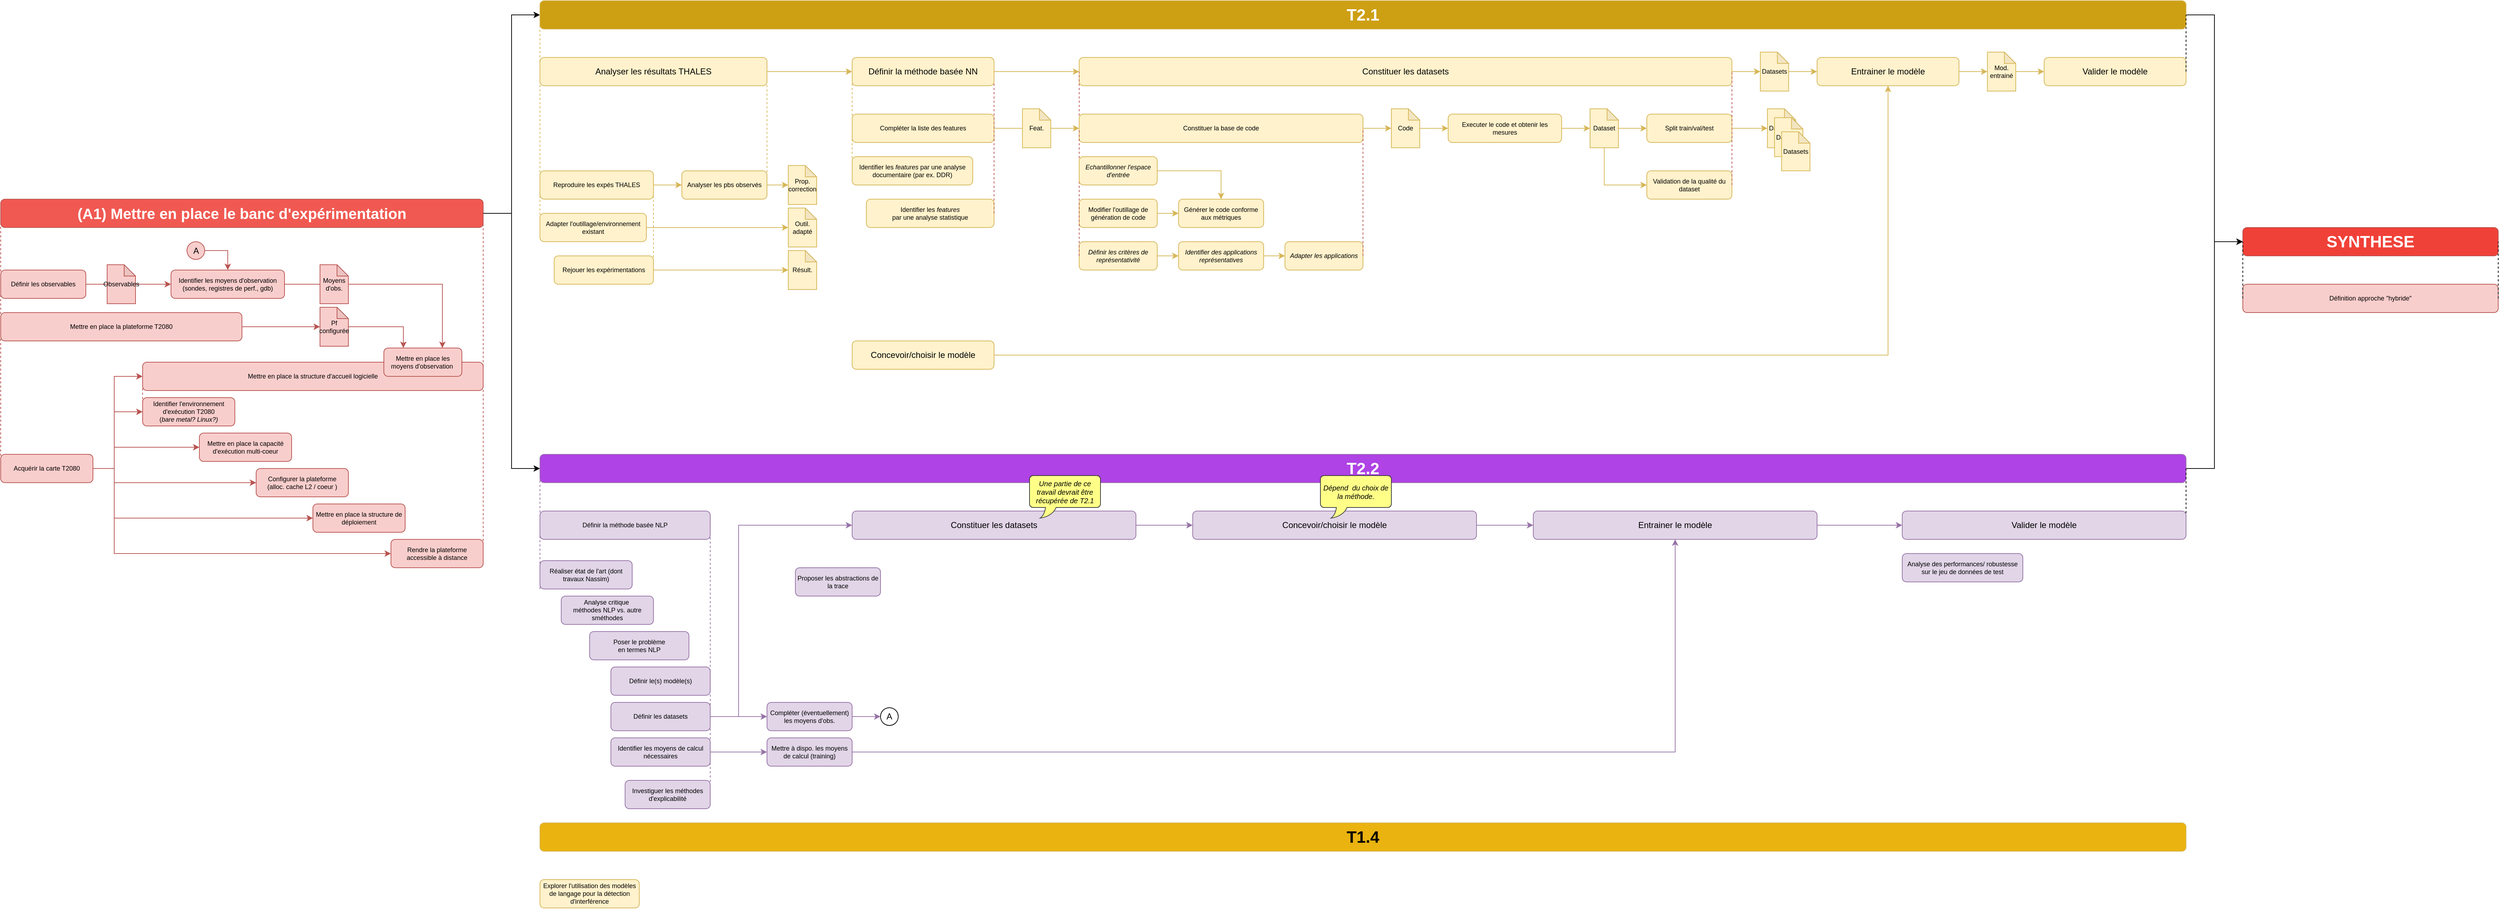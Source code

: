 <mxfile version="26.0.7">
  <diagram name="Page-1" id="Dc1wXV0wrsYBxKNEe2hL">
    <mxGraphModel dx="4777" dy="5281" grid="1" gridSize="10" guides="1" tooltips="1" connect="1" arrows="1" fold="1" page="1" pageScale="1" pageWidth="3300" pageHeight="4681" math="0" shadow="0">
      <root>
        <mxCell id="0" />
        <mxCell id="1" parent="0" />
        <mxCell id="D9PfC0_vNRn3CqfPcU_y-24" style="edgeStyle=orthogonalEdgeStyle;rounded=0;orthogonalLoop=1;jettySize=auto;html=1;entryX=0;entryY=0.5;entryDx=0;entryDy=0;fillColor=#fff2cc;strokeColor=#d6b656;align=center;verticalAlign=middle;fontFamily=Helvetica;fontSize=11;fontColor=default;labelBackgroundColor=default;endArrow=classic;" parent="1" source="D9PfC0_vNRn3CqfPcU_y-1" target="HARdlWa18HNiX25xkkua-41" edge="1">
          <mxGeometry relative="1" as="geometry">
            <mxPoint x="1350" y="60" as="targetPoint" />
          </mxGeometry>
        </mxCell>
        <mxCell id="D9PfC0_vNRn3CqfPcU_y-1" value="Compléter la liste des features" style="rounded=1;whiteSpace=wrap;html=1;strokeColor=#d6b656;align=center;verticalAlign=middle;fontFamily=Helvetica;fontSize=9;fillColor=#fff2cc;fontColor=default;" parent="1" vertex="1">
          <mxGeometry x="1120" y="-40" width="200" height="40" as="geometry" />
        </mxCell>
        <mxCell id="HARdlWa18HNiX25xkkua-61" style="edgeStyle=orthogonalEdgeStyle;rounded=0;orthogonalLoop=1;jettySize=auto;html=1;entryX=0;entryY=0.5;entryDx=0;entryDy=0;strokeColor=#d6b656;align=center;verticalAlign=middle;fontFamily=Helvetica;fontSize=11;fontColor=default;labelBackgroundColor=default;endArrow=classic;fillColor=#fff2cc;entryPerimeter=0;" parent="1" source="D9PfC0_vNRn3CqfPcU_y-2" target="HARdlWa18HNiX25xkkua-104" edge="1">
          <mxGeometry relative="1" as="geometry" />
        </mxCell>
        <mxCell id="D9PfC0_vNRn3CqfPcU_y-2" value="Constituer les datasets" style="rounded=1;whiteSpace=wrap;html=1;strokeColor=#d6b656;align=center;verticalAlign=middle;fontFamily=Helvetica;fontSize=12;fillColor=#fff2cc;fontColor=default;" parent="1" vertex="1">
          <mxGeometry x="1440" y="-120" width="920" height="40" as="geometry" />
        </mxCell>
        <mxCell id="D9PfC0_vNRn3CqfPcU_y-35" style="edgeStyle=orthogonalEdgeStyle;rounded=0;orthogonalLoop=1;jettySize=auto;html=1;entryX=0;entryY=0.5;entryDx=0;entryDy=0;fillColor=#fff2cc;strokeColor=#d6b656;align=center;verticalAlign=middle;fontFamily=Helvetica;fontSize=11;fontColor=default;labelBackgroundColor=default;endArrow=classic;" parent="1" source="D9PfC0_vNRn3CqfPcU_y-3" target="D9PfC0_vNRn3CqfPcU_y-33" edge="1">
          <mxGeometry relative="1" as="geometry" />
        </mxCell>
        <mxCell id="D9PfC0_vNRn3CqfPcU_y-3" value="Identifier des applications représentatives" style="rounded=1;whiteSpace=wrap;html=1;fontStyle=2;strokeColor=#d6b656;align=center;verticalAlign=middle;fontFamily=Helvetica;fontSize=9;fillColor=#fff2cc;fontColor=default;" parent="1" vertex="1">
          <mxGeometry x="1580" y="140" width="120" height="40" as="geometry" />
        </mxCell>
        <mxCell id="D9PfC0_vNRn3CqfPcU_y-34" style="edgeStyle=orthogonalEdgeStyle;rounded=0;orthogonalLoop=1;jettySize=auto;html=1;fillColor=#fff2cc;strokeColor=#d6b656;align=center;verticalAlign=middle;fontFamily=Helvetica;fontSize=11;fontColor=default;labelBackgroundColor=default;endArrow=classic;" parent="1" source="D9PfC0_vNRn3CqfPcU_y-4" target="D9PfC0_vNRn3CqfPcU_y-3" edge="1">
          <mxGeometry relative="1" as="geometry" />
        </mxCell>
        <mxCell id="D9PfC0_vNRn3CqfPcU_y-4" value="Définir les critères de représentativité" style="rounded=1;whiteSpace=wrap;html=1;fontStyle=2;strokeColor=#d6b656;align=center;verticalAlign=middle;fontFamily=Helvetica;fontSize=9;fillColor=#fff2cc;fontColor=default;" parent="1" vertex="1">
          <mxGeometry x="1440" y="140" width="110" height="40" as="geometry" />
        </mxCell>
        <mxCell id="D9PfC0_vNRn3CqfPcU_y-6" value="Définir la méthode basée NLP" style="rounded=1;whiteSpace=wrap;html=1;strokeColor=#9673a6;align=center;verticalAlign=middle;fontFamily=Helvetica;fontSize=9;fillColor=#e1d5e7;" parent="1" vertex="1">
          <mxGeometry x="680" y="520" width="240" height="40" as="geometry" />
        </mxCell>
        <mxCell id="D9PfC0_vNRn3CqfPcU_y-7" value="Proposer les abstractions de la trace" style="rounded=1;whiteSpace=wrap;html=1;strokeColor=#9673a6;align=center;verticalAlign=middle;fontFamily=Helvetica;fontSize=9;fillColor=#e1d5e7;" parent="1" vertex="1">
          <mxGeometry x="1040" y="600" width="120" height="40" as="geometry" />
        </mxCell>
        <mxCell id="a8Mv1S5u0KbBKHDu59hJ-23" style="edgeStyle=orthogonalEdgeStyle;rounded=0;orthogonalLoop=1;jettySize=auto;html=1;entryX=0;entryY=0.5;entryDx=0;entryDy=0;fillColor=#fff2cc;strokeColor=#d6b656;align=center;verticalAlign=middle;fontFamily=Helvetica;fontSize=11;fontColor=default;labelBackgroundColor=default;endArrow=classic;" parent="1" target="a8Mv1S5u0KbBKHDu59hJ-22" edge="1">
          <mxGeometry relative="1" as="geometry">
            <mxPoint x="2180" y="10" as="sourcePoint" />
            <Array as="points">
              <mxPoint x="2180" y="-20" />
              <mxPoint x="2180" y="160" />
            </Array>
          </mxGeometry>
        </mxCell>
        <mxCell id="a8Mv1S5u0KbBKHDu59hJ-26" style="edgeStyle=orthogonalEdgeStyle;rounded=0;orthogonalLoop=1;jettySize=auto;html=1;entryX=0;entryY=0.5;entryDx=0;entryDy=0;fillColor=#fff2cc;strokeColor=#d6b656;align=center;verticalAlign=middle;fontFamily=Helvetica;fontSize=11;fontColor=default;labelBackgroundColor=default;endArrow=classic;" parent="1" source="D9PfC0_vNRn3CqfPcU_y-8" target="a8Mv1S5u0KbBKHDu59hJ-25" edge="1">
          <mxGeometry relative="1" as="geometry" />
        </mxCell>
        <mxCell id="D9PfC0_vNRn3CqfPcU_y-8" value="Executer le code et obtenir les mesures" style="rounded=1;whiteSpace=wrap;html=1;strokeColor=#d6b656;align=center;verticalAlign=middle;fontFamily=Helvetica;fontSize=9;fillColor=#fff2cc;fontColor=default;" parent="1" vertex="1">
          <mxGeometry x="1960" y="-40" width="160" height="40" as="geometry" />
        </mxCell>
        <mxCell id="a8Mv1S5u0KbBKHDu59hJ-8" style="edgeStyle=orthogonalEdgeStyle;rounded=0;orthogonalLoop=1;jettySize=auto;html=1;fillColor=#f8cecc;strokeColor=#b85450;" parent="1" source="D9PfC0_vNRn3CqfPcU_y-9" target="a8Mv1S5u0KbBKHDu59hJ-7" edge="1">
          <mxGeometry relative="1" as="geometry" />
        </mxCell>
        <mxCell id="D9PfC0_vNRn3CqfPcU_y-9" value="Définir les observables" style="rounded=1;whiteSpace=wrap;html=1;strokeColor=#b85450;align=center;verticalAlign=middle;fontFamily=Helvetica;fontSize=9;fillColor=#f8cecc;" parent="1" vertex="1">
          <mxGeometry x="-80" y="180" width="120" height="40" as="geometry" />
        </mxCell>
        <mxCell id="D9PfC0_vNRn3CqfPcU_y-16" value="Identifier les &lt;i&gt;features &lt;br&gt;&lt;/i&gt;par une analyse statistique" style="rounded=1;whiteSpace=wrap;html=1;fontSize=9;fillColor=#fff2cc;strokeColor=#d6b656;align=center;verticalAlign=middle;fontFamily=Helvetica;fontColor=default;" parent="1" vertex="1">
          <mxGeometry x="1140" y="80" width="180" height="40" as="geometry" />
        </mxCell>
        <mxCell id="D9PfC0_vNRn3CqfPcU_y-19" value="Identifier les &lt;i&gt;features &lt;/i&gt;par une analyse documentaire (par ex. DDR)" style="rounded=1;whiteSpace=wrap;html=1;fontSize=9;fillColor=#fff2cc;strokeColor=#d6b656;align=center;verticalAlign=middle;fontFamily=Helvetica;fontColor=default;" parent="1" vertex="1">
          <mxGeometry x="1120" y="20" width="170" height="40" as="geometry" />
        </mxCell>
        <mxCell id="D9PfC0_vNRn3CqfPcU_y-27" style="edgeStyle=orthogonalEdgeStyle;rounded=0;orthogonalLoop=1;jettySize=auto;html=1;entryX=0;entryY=0.5;entryDx=0;entryDy=0;fillColor=#fff2cc;strokeColor=#d6b656;align=center;verticalAlign=middle;fontFamily=Helvetica;fontSize=11;fontColor=default;labelBackgroundColor=default;endArrow=classic;" parent="1" source="D9PfC0_vNRn3CqfPcU_y-23" target="D9PfC0_vNRn3CqfPcU_y-25" edge="1">
          <mxGeometry relative="1" as="geometry" />
        </mxCell>
        <mxCell id="D9PfC0_vNRn3CqfPcU_y-23" value="Modifier l&#39;outillage de génération de code" style="rounded=1;whiteSpace=wrap;html=1;strokeColor=#d6b656;align=center;verticalAlign=middle;fontFamily=Helvetica;fontSize=9;fillColor=#fff2cc;fontColor=default;" parent="1" vertex="1">
          <mxGeometry x="1440" y="80" width="110" height="40" as="geometry" />
        </mxCell>
        <mxCell id="D9PfC0_vNRn3CqfPcU_y-25" value="Générer le code conforme aux métriques" style="rounded=1;whiteSpace=wrap;html=1;strokeColor=#d6b656;align=center;verticalAlign=middle;fontFamily=Helvetica;fontSize=9;fillColor=#fff2cc;fontColor=default;" parent="1" vertex="1">
          <mxGeometry x="1580" y="80" width="120" height="40" as="geometry" />
        </mxCell>
        <mxCell id="D9PfC0_vNRn3CqfPcU_y-33" value="Adapter les applications" style="rounded=1;whiteSpace=wrap;html=1;fontStyle=2;strokeColor=#d6b656;align=center;verticalAlign=middle;fontFamily=Helvetica;fontSize=9;fillColor=#fff2cc;fontColor=default;" parent="1" vertex="1">
          <mxGeometry x="1730" y="140" width="110" height="40" as="geometry" />
        </mxCell>
        <mxCell id="D9PfC0_vNRn3CqfPcU_y-36" value="Investiguer les méthodes d&#39;explicabilité" style="rounded=1;whiteSpace=wrap;html=1;strokeColor=#9673a6;align=center;verticalAlign=middle;fontFamily=Helvetica;fontSize=9;fillColor=#e1d5e7;" parent="1" vertex="1">
          <mxGeometry x="800" y="900" width="120" height="40" as="geometry" />
        </mxCell>
        <mxCell id="D9PfC0_vNRn3CqfPcU_y-37" value="Mettre en place la capacité d&#39;exécution multi-coeur" style="rounded=1;whiteSpace=wrap;html=1;fontSize=9;fillColor=#f8cecc;strokeColor=#b85450;" parent="1" vertex="1">
          <mxGeometry x="200" y="410" width="130" height="40" as="geometry" />
        </mxCell>
        <mxCell id="a8Mv1S5u0KbBKHDu59hJ-1" value="Mettre en place la plateforme T2080" style="rounded=1;whiteSpace=wrap;html=1;fontSize=9;fillColor=#f8cecc;strokeColor=#b85450;" parent="1" vertex="1">
          <mxGeometry x="-80" y="240" width="340" height="40" as="geometry" />
        </mxCell>
        <mxCell id="a8Mv1S5u0KbBKHDu59hJ-2" value="Identifier l&#39;environnement d&#39;exécution T2080&lt;br&gt;(&lt;i&gt;bare metal? Linux?)&lt;/i&gt;" style="rounded=1;whiteSpace=wrap;html=1;fontSize=9;fillColor=#f8cecc;strokeColor=#b85450;" parent="1" vertex="1">
          <mxGeometry x="120" y="360" width="130" height="40" as="geometry" />
        </mxCell>
        <mxCell id="a8Mv1S5u0KbBKHDu59hJ-3" value="Mettre en place la structure d&#39;accueil logicielle" style="rounded=1;whiteSpace=wrap;html=1;fontSize=9;fillColor=#f8cecc;strokeColor=#b85450;" parent="1" vertex="1">
          <mxGeometry x="120" y="310" width="480" height="40" as="geometry" />
        </mxCell>
        <mxCell id="a8Mv1S5u0KbBKHDu59hJ-4" value="Configurer la plateforme&lt;br&gt;(alloc. cache L2 / coeur )" style="rounded=1;whiteSpace=wrap;html=1;fontSize=9;fillColor=#f8cecc;strokeColor=#b85450;" parent="1" vertex="1">
          <mxGeometry x="280" y="460" width="130" height="40" as="geometry" />
        </mxCell>
        <mxCell id="HARdlWa18HNiX25xkkua-97" style="edgeStyle=orthogonalEdgeStyle;rounded=0;orthogonalLoop=1;jettySize=auto;html=1;entryX=0.5;entryY=1;entryDx=0;entryDy=0;strokeColor=#9673a6;align=center;verticalAlign=middle;fontFamily=Helvetica;fontSize=11;fontColor=default;labelBackgroundColor=default;endArrow=classic;fillColor=#e1d5e7;" parent="1" source="a8Mv1S5u0KbBKHDu59hJ-5" target="HARdlWa18HNiX25xkkua-63" edge="1">
          <mxGeometry relative="1" as="geometry" />
        </mxCell>
        <mxCell id="a8Mv1S5u0KbBKHDu59hJ-5" value="Mettre à dispo. les moyens de calcul (training)" style="rounded=1;whiteSpace=wrap;html=1;strokeColor=#9673a6;align=center;verticalAlign=middle;fontFamily=Helvetica;fontSize=9;fillColor=#e1d5e7;" parent="1" vertex="1">
          <mxGeometry x="1000" y="840" width="120" height="40" as="geometry" />
        </mxCell>
        <mxCell id="a8Mv1S5u0KbBKHDu59hJ-6" value="Rendre la plateforme accessible à distance" style="rounded=1;whiteSpace=wrap;html=1;strokeColor=#b85450;align=center;verticalAlign=middle;fontFamily=Helvetica;fontSize=9;fillColor=#f8cecc;" parent="1" vertex="1">
          <mxGeometry x="470" y="560" width="130" height="40" as="geometry" />
        </mxCell>
        <mxCell id="a8Mv1S5u0KbBKHDu59hJ-9" style="edgeStyle=orthogonalEdgeStyle;rounded=0;orthogonalLoop=1;jettySize=auto;html=1;entryX=0.75;entryY=0;entryDx=0;entryDy=0;fillColor=#f8cecc;strokeColor=#b85450;" parent="1" source="a8Mv1S5u0KbBKHDu59hJ-7" target="D9PfC0_vNRn3CqfPcU_y-38" edge="1">
          <mxGeometry relative="1" as="geometry" />
        </mxCell>
        <mxCell id="a8Mv1S5u0KbBKHDu59hJ-7" value="Identifier les moyens d&#39;observation&lt;br&gt;(sondes, registres de perf., gdb)" style="rounded=1;whiteSpace=wrap;html=1;strokeColor=#b85450;align=center;verticalAlign=middle;fontFamily=Helvetica;fontSize=9;fillColor=#f8cecc;" parent="1" vertex="1">
          <mxGeometry x="160" y="180" width="160" height="40" as="geometry" />
        </mxCell>
        <mxCell id="a8Mv1S5u0KbBKHDu59hJ-13" style="edgeStyle=orthogonalEdgeStyle;rounded=0;orthogonalLoop=1;jettySize=auto;html=1;entryX=0;entryY=0.5;entryDx=0;entryDy=0;fillColor=#fff2cc;strokeColor=#d6b656;" parent="1" source="a8Mv1S5u0KbBKHDu59hJ-10" target="a8Mv1S5u0KbBKHDu59hJ-11" edge="1">
          <mxGeometry relative="1" as="geometry" />
        </mxCell>
        <mxCell id="a8Mv1S5u0KbBKHDu59hJ-10" value="Reproduire les expés THALES" style="rounded=1;whiteSpace=wrap;html=1;strokeColor=#d6b656;align=center;verticalAlign=middle;fontFamily=Helvetica;fontSize=9;fillColor=#fff2cc;" parent="1" vertex="1">
          <mxGeometry x="680" y="40" width="160" height="40" as="geometry" />
        </mxCell>
        <mxCell id="a8Mv1S5u0KbBKHDu59hJ-11" value="Analyser les pbs observés" style="rounded=1;whiteSpace=wrap;html=1;strokeColor=#d6b656;align=center;verticalAlign=middle;fontFamily=Helvetica;fontSize=9;fillColor=#fff2cc;" parent="1" vertex="1">
          <mxGeometry x="880" y="40" width="120" height="40" as="geometry" />
        </mxCell>
        <mxCell id="a8Mv1S5u0KbBKHDu59hJ-14" value="Adapter l&#39;outillage/environnement existant" style="rounded=1;whiteSpace=wrap;html=1;strokeColor=#d6b656;align=center;verticalAlign=middle;fontFamily=Helvetica;fontSize=9;fillColor=#fff2cc;" parent="1" vertex="1">
          <mxGeometry x="680" y="100" width="150" height="40" as="geometry" />
        </mxCell>
        <mxCell id="a8Mv1S5u0KbBKHDu59hJ-19" value="Entrainer le modèle" style="rounded=1;whiteSpace=wrap;html=1;fillColor=#fff2cc;strokeColor=#d6b656;" parent="1" vertex="1">
          <mxGeometry x="2480" y="-120" width="200" height="40" as="geometry" />
        </mxCell>
        <mxCell id="HARdlWa18HNiX25xkkua-47" style="edgeStyle=orthogonalEdgeStyle;rounded=0;orthogonalLoop=1;jettySize=auto;html=1;strokeColor=#d6b656;align=center;verticalAlign=middle;fontFamily=Helvetica;fontSize=11;fontColor=default;labelBackgroundColor=default;endArrow=classic;fillColor=#fff2cc;" parent="1" source="a8Mv1S5u0KbBKHDu59hJ-20" target="a8Mv1S5u0KbBKHDu59hJ-19" edge="1">
          <mxGeometry relative="1" as="geometry" />
        </mxCell>
        <mxCell id="a8Mv1S5u0KbBKHDu59hJ-20" value="Concevoir/choisir le modèle" style="rounded=1;whiteSpace=wrap;html=1;fillColor=#fff2cc;strokeColor=#d6b656;align=center;verticalAlign=middle;fontFamily=Helvetica;fontSize=12;fontColor=default;" parent="1" vertex="1">
          <mxGeometry x="1120" y="280" width="200" height="40" as="geometry" />
        </mxCell>
        <mxCell id="a8Mv1S5u0KbBKHDu59hJ-22" value="Validation de la qualité du dataset" style="rounded=1;whiteSpace=wrap;html=1;strokeColor=#d6b656;align=center;verticalAlign=middle;fontFamily=Helvetica;fontSize=9;fillColor=#fff2cc;fontColor=default;" parent="1" vertex="1">
          <mxGeometry x="2240" y="40" width="120" height="40" as="geometry" />
        </mxCell>
        <mxCell id="a8Mv1S5u0KbBKHDu59hJ-24" value="Valider le modèle" style="rounded=1;whiteSpace=wrap;html=1;fillColor=#fff2cc;strokeColor=#d6b656;" parent="1" vertex="1">
          <mxGeometry x="2800" y="-120" width="200" height="40" as="geometry" />
        </mxCell>
        <mxCell id="a8Mv1S5u0KbBKHDu59hJ-25" value="Split train/val/test" style="rounded=1;whiteSpace=wrap;html=1;strokeColor=#d6b656;align=center;verticalAlign=middle;fontFamily=Helvetica;fontSize=9;fillColor=#fff2cc;fontColor=default;" parent="1" vertex="1">
          <mxGeometry x="2240" y="-40" width="120" height="40" as="geometry" />
        </mxCell>
        <mxCell id="HARdlWa18HNiX25xkkua-1" value="Réaliser état de l&#39;art (dont travaux Nassim)" style="rounded=1;whiteSpace=wrap;html=1;strokeColor=#9673a6;align=center;verticalAlign=middle;fontFamily=Helvetica;fontSize=9;fillColor=#e1d5e7;" parent="1" vertex="1">
          <mxGeometry x="680" y="590" width="130" height="40" as="geometry" />
        </mxCell>
        <mxCell id="HARdlWa18HNiX25xkkua-2" value="Analyse critique&amp;nbsp;&lt;br&gt;méthodes NLP vs. autre sméthodes" style="rounded=1;whiteSpace=wrap;html=1;strokeColor=#9673a6;align=center;verticalAlign=middle;fontFamily=Helvetica;fontSize=9;fillColor=#e1d5e7;" parent="1" vertex="1">
          <mxGeometry x="710" y="640" width="130" height="40" as="geometry" />
        </mxCell>
        <mxCell id="HARdlWa18HNiX25xkkua-4" style="edgeStyle=orthogonalEdgeStyle;rounded=0;orthogonalLoop=1;jettySize=auto;html=1;entryX=0;entryY=0.5;entryDx=0;entryDy=0;exitX=1;exitY=0.5;exitDx=0;exitDy=0;strokeColor=#9673a6;align=center;verticalAlign=middle;fontFamily=Helvetica;fontSize=11;fontColor=default;labelBackgroundColor=default;endArrow=classic;fillColor=#e1d5e7;" parent="1" source="HARdlWa18HNiX25xkkua-3" target="HARdlWa18HNiX25xkkua-19" edge="1">
          <mxGeometry relative="1" as="geometry" />
        </mxCell>
        <mxCell id="HARdlWa18HNiX25xkkua-3" value="Compléter (éventuellement) les moyens d&#39;obs." style="rounded=1;whiteSpace=wrap;html=1;strokeColor=#9673a6;align=center;verticalAlign=middle;fontFamily=Helvetica;fontSize=9;fillColor=#e1d5e7;" parent="1" vertex="1">
          <mxGeometry x="1000" y="790" width="120" height="40" as="geometry" />
        </mxCell>
        <mxCell id="HARdlWa18HNiX25xkkua-13" style="edgeStyle=orthogonalEdgeStyle;rounded=0;orthogonalLoop=1;jettySize=auto;html=1;entryX=0;entryY=0.5;entryDx=0;entryDy=0;fillColor=#f8cecc;strokeColor=#b85450;exitX=1;exitY=0.5;exitDx=0;exitDy=0;" parent="1" source="HARdlWa18HNiX25xkkua-5" target="a8Mv1S5u0KbBKHDu59hJ-2" edge="1">
          <mxGeometry relative="1" as="geometry">
            <Array as="points">
              <mxPoint x="80" y="460" />
              <mxPoint x="80" y="380" />
            </Array>
          </mxGeometry>
        </mxCell>
        <mxCell id="HARdlWa18HNiX25xkkua-14" style="edgeStyle=orthogonalEdgeStyle;rounded=0;orthogonalLoop=1;jettySize=auto;html=1;entryX=0;entryY=0.5;entryDx=0;entryDy=0;fillColor=#f8cecc;strokeColor=#b85450;exitX=1;exitY=0.5;exitDx=0;exitDy=0;" parent="1" source="HARdlWa18HNiX25xkkua-5" target="a8Mv1S5u0KbBKHDu59hJ-3" edge="1">
          <mxGeometry relative="1" as="geometry">
            <Array as="points">
              <mxPoint x="80" y="460" />
              <mxPoint x="80" y="330" />
            </Array>
          </mxGeometry>
        </mxCell>
        <mxCell id="HARdlWa18HNiX25xkkua-15" style="edgeStyle=orthogonalEdgeStyle;rounded=0;orthogonalLoop=1;jettySize=auto;html=1;entryX=0;entryY=0.5;entryDx=0;entryDy=0;fillColor=#f8cecc;strokeColor=#b85450;exitX=1;exitY=0.5;exitDx=0;exitDy=0;" parent="1" source="HARdlWa18HNiX25xkkua-5" target="D9PfC0_vNRn3CqfPcU_y-37" edge="1">
          <mxGeometry relative="1" as="geometry">
            <Array as="points">
              <mxPoint x="80" y="460" />
              <mxPoint x="80" y="430" />
            </Array>
          </mxGeometry>
        </mxCell>
        <mxCell id="HARdlWa18HNiX25xkkua-16" style="edgeStyle=orthogonalEdgeStyle;rounded=0;orthogonalLoop=1;jettySize=auto;html=1;entryX=0;entryY=0.5;entryDx=0;entryDy=0;fillColor=#f8cecc;strokeColor=#b85450;exitX=1;exitY=0.5;exitDx=0;exitDy=0;" parent="1" source="HARdlWa18HNiX25xkkua-5" target="a8Mv1S5u0KbBKHDu59hJ-4" edge="1">
          <mxGeometry relative="1" as="geometry">
            <Array as="points">
              <mxPoint x="80" y="460" />
              <mxPoint x="80" y="480" />
            </Array>
          </mxGeometry>
        </mxCell>
        <mxCell id="HARdlWa18HNiX25xkkua-17" style="edgeStyle=orthogonalEdgeStyle;rounded=0;orthogonalLoop=1;jettySize=auto;html=1;entryX=0;entryY=0.5;entryDx=0;entryDy=0;fillColor=#f8cecc;strokeColor=#b85450;exitX=1;exitY=0.5;exitDx=0;exitDy=0;" parent="1" source="HARdlWa18HNiX25xkkua-5" target="a8Mv1S5u0KbBKHDu59hJ-6" edge="1">
          <mxGeometry relative="1" as="geometry">
            <Array as="points">
              <mxPoint x="80" y="460" />
              <mxPoint x="80" y="580" />
            </Array>
          </mxGeometry>
        </mxCell>
        <mxCell id="HARdlWa18HNiX25xkkua-78" style="edgeStyle=orthogonalEdgeStyle;rounded=0;orthogonalLoop=1;jettySize=auto;html=1;entryX=0;entryY=0.5;entryDx=0;entryDy=0;exitX=1;exitY=0.5;exitDx=0;exitDy=0;strokeColor=#b85450;align=center;verticalAlign=middle;fontFamily=Helvetica;fontSize=11;fontColor=default;labelBackgroundColor=default;endArrow=classic;fillColor=#f8cecc;" parent="1" source="HARdlWa18HNiX25xkkua-5" target="HARdlWa18HNiX25xkkua-77" edge="1">
          <mxGeometry relative="1" as="geometry">
            <Array as="points">
              <mxPoint x="80" y="460" />
              <mxPoint x="80" y="530" />
            </Array>
          </mxGeometry>
        </mxCell>
        <mxCell id="HARdlWa18HNiX25xkkua-5" value="Acquérir la carte T2080" style="rounded=1;whiteSpace=wrap;html=1;fontSize=9;fillColor=#f8cecc;strokeColor=#b85450;" parent="1" vertex="1">
          <mxGeometry x="-80" y="440" width="130" height="40" as="geometry" />
        </mxCell>
        <mxCell id="HARdlWa18HNiX25xkkua-9" style="edgeStyle=orthogonalEdgeStyle;rounded=0;orthogonalLoop=1;jettySize=auto;html=1;entryX=0.25;entryY=0;entryDx=0;entryDy=0;fillColor=#f8cecc;strokeColor=#b85450;" parent="1" source="HARdlWa18HNiX25xkkua-6" target="D9PfC0_vNRn3CqfPcU_y-38" edge="1">
          <mxGeometry relative="1" as="geometry" />
        </mxCell>
        <mxCell id="HARdlWa18HNiX25xkkua-6" value="Pf&lt;div&gt;configurée&lt;/div&gt;" style="shape=note;whiteSpace=wrap;html=1;backgroundOutline=1;darkOpacity=0.05;size=16;fontSize=9;fillColor=#f8cecc;strokeColor=#b85450;" parent="1" vertex="1">
          <mxGeometry x="370" y="232.5" width="40" height="55" as="geometry" />
        </mxCell>
        <mxCell id="HARdlWa18HNiX25xkkua-8" style="edgeStyle=orthogonalEdgeStyle;rounded=0;orthogonalLoop=1;jettySize=auto;html=1;entryX=0;entryY=0.5;entryDx=0;entryDy=0;entryPerimeter=0;fillColor=#f8cecc;strokeColor=#b85450;" parent="1" source="a8Mv1S5u0KbBKHDu59hJ-1" target="HARdlWa18HNiX25xkkua-6" edge="1">
          <mxGeometry relative="1" as="geometry" />
        </mxCell>
        <mxCell id="HARdlWa18HNiX25xkkua-10" value="Poser le problème &lt;br&gt;en termes NLP" style="rounded=1;whiteSpace=wrap;html=1;strokeColor=#9673a6;align=center;verticalAlign=middle;fontFamily=Helvetica;fontSize=9;fillColor=#e1d5e7;" parent="1" vertex="1">
          <mxGeometry x="750" y="690" width="140" height="40" as="geometry" />
        </mxCell>
        <mxCell id="HARdlWa18HNiX25xkkua-54" style="edgeStyle=orthogonalEdgeStyle;rounded=0;orthogonalLoop=1;jettySize=auto;html=1;entryX=0;entryY=0.5;entryDx=0;entryDy=0;" parent="1" source="HARdlWa18HNiX25xkkua-11" target="HARdlWa18HNiX25xkkua-51" edge="1">
          <mxGeometry relative="1" as="geometry" />
        </mxCell>
        <mxCell id="HARdlWa18HNiX25xkkua-11" value="(A1) Mettre en place le banc d&#39;expérimentation" style="rounded=1;whiteSpace=wrap;html=1;fontSize=21;fillColor=light-dark(#f05951, #512d2b);strokeColor=#b85450;fontStyle=1;fontColor=#FFFFFF;" parent="1" vertex="1">
          <mxGeometry x="-80" y="80" width="680" height="40" as="geometry" />
        </mxCell>
        <mxCell id="HARdlWa18HNiX25xkkua-18" value="Moyens&lt;div&gt;d&#39;obs.&lt;/div&gt;" style="shape=note;whiteSpace=wrap;html=1;backgroundOutline=1;darkOpacity=0.05;size=16;fontSize=9;fillColor=#f8cecc;strokeColor=#b85450;" parent="1" vertex="1">
          <mxGeometry x="370" y="172.5" width="40" height="55" as="geometry" />
        </mxCell>
        <mxCell id="HARdlWa18HNiX25xkkua-19" value="A" style="ellipse;whiteSpace=wrap;html=1;aspect=fixed;" parent="1" vertex="1">
          <mxGeometry x="1160" y="797.5" width="25" height="25" as="geometry" />
        </mxCell>
        <mxCell id="HARdlWa18HNiX25xkkua-20" value="Observables" style="shape=note;whiteSpace=wrap;html=1;backgroundOutline=1;darkOpacity=0.05;size=16;fontSize=9;fillColor=#f8cecc;strokeColor=#b85450;" parent="1" vertex="1">
          <mxGeometry x="70" y="172.5" width="40" height="55" as="geometry" />
        </mxCell>
        <mxCell id="D9PfC0_vNRn3CqfPcU_y-38" value="Mettre en place les moyens d&#39;observation&amp;nbsp;" style="rounded=1;whiteSpace=wrap;html=1;strokeColor=#b85450;align=center;verticalAlign=middle;fontFamily=Helvetica;fontSize=9;fillColor=#f8cecc;" parent="1" vertex="1">
          <mxGeometry x="460" y="290" width="110" height="40" as="geometry" />
        </mxCell>
        <mxCell id="HARdlWa18HNiX25xkkua-21" value="Rejouer les expérimentations" style="rounded=1;whiteSpace=wrap;html=1;strokeColor=#d6b656;align=center;verticalAlign=middle;fontFamily=Helvetica;fontSize=9;fillColor=#fff2cc;" parent="1" vertex="1">
          <mxGeometry x="700" y="160" width="140" height="40" as="geometry" />
        </mxCell>
        <mxCell id="HARdlWa18HNiX25xkkua-22" value="" style="endArrow=none;dashed=1;html=1;rounded=0;entryX=0;entryY=0.5;entryDx=0;entryDy=0;exitX=0;exitY=0.5;exitDx=0;exitDy=0;fillColor=#f8cecc;strokeColor=#b85450;" parent="1" source="HARdlWa18HNiX25xkkua-5" target="a8Mv1S5u0KbBKHDu59hJ-1" edge="1">
          <mxGeometry width="50" height="50" relative="1" as="geometry">
            <mxPoint x="570" y="550" as="sourcePoint" />
            <mxPoint x="620" y="500" as="targetPoint" />
          </mxGeometry>
        </mxCell>
        <mxCell id="HARdlWa18HNiX25xkkua-23" value="" style="endArrow=none;dashed=1;html=1;rounded=0;exitX=0;exitY=0.5;exitDx=0;exitDy=0;fillColor=#f8cecc;strokeColor=#b85450;" parent="1" source="a8Mv1S5u0KbBKHDu59hJ-2" edge="1">
          <mxGeometry width="50" height="50" relative="1" as="geometry">
            <mxPoint x="259" y="410" as="sourcePoint" />
            <mxPoint x="120" y="330" as="targetPoint" />
          </mxGeometry>
        </mxCell>
        <mxCell id="HARdlWa18HNiX25xkkua-24" value="" style="endArrow=none;dashed=1;html=1;rounded=0;entryX=0;entryY=0.5;entryDx=0;entryDy=0;fillColor=#e1d5e7;strokeColor=#9673a6;" parent="1" target="HARdlWa18HNiX25xkkua-53" edge="1">
          <mxGeometry width="50" height="50" relative="1" as="geometry">
            <mxPoint x="680" y="630" as="sourcePoint" />
            <mxPoint x="680" y="560" as="targetPoint" />
          </mxGeometry>
        </mxCell>
        <mxCell id="HARdlWa18HNiX25xkkua-25" value="" style="endArrow=none;dashed=1;html=1;rounded=0;entryX=1;entryY=0.5;entryDx=0;entryDy=0;exitX=1;exitY=0.5;exitDx=0;exitDy=0;fillColor=#e1d5e7;strokeColor=#9673a6;" parent="1" source="D9PfC0_vNRn3CqfPcU_y-36" target="D9PfC0_vNRn3CqfPcU_y-6" edge="1">
          <mxGeometry width="50" height="50" relative="1" as="geometry">
            <mxPoint x="890" y="605" as="sourcePoint" />
            <mxPoint x="890" y="535" as="targetPoint" />
          </mxGeometry>
        </mxCell>
        <mxCell id="HARdlWa18HNiX25xkkua-27" style="edgeStyle=orthogonalEdgeStyle;rounded=0;orthogonalLoop=1;jettySize=auto;html=1;entryX=0.5;entryY=0;entryDx=0;entryDy=0;exitX=1;exitY=0.5;exitDx=0;exitDy=0;fillColor=#f8cecc;strokeColor=#b85450;" parent="1" source="HARdlWa18HNiX25xkkua-26" target="a8Mv1S5u0KbBKHDu59hJ-7" edge="1">
          <mxGeometry relative="1" as="geometry" />
        </mxCell>
        <mxCell id="HARdlWa18HNiX25xkkua-26" value="A" style="ellipse;whiteSpace=wrap;html=1;aspect=fixed;fillColor=#f8cecc;strokeColor=#b85450;" parent="1" vertex="1">
          <mxGeometry x="182.5" y="140" width="25" height="25" as="geometry" />
        </mxCell>
        <mxCell id="HARdlWa18HNiX25xkkua-28" value="" style="endArrow=none;dashed=1;html=1;rounded=0;entryX=0;entryY=0.5;entryDx=0;entryDy=0;exitX=0;exitY=0.5;exitDx=0;exitDy=0;fillColor=#f8cecc;strokeColor=#b85450;" parent="1" source="a8Mv1S5u0KbBKHDu59hJ-1" target="HARdlWa18HNiX25xkkua-11" edge="1">
          <mxGeometry width="50" height="50" relative="1" as="geometry">
            <mxPoint x="-70" y="410" as="sourcePoint" />
            <mxPoint x="-70" y="270" as="targetPoint" />
          </mxGeometry>
        </mxCell>
        <mxCell id="HARdlWa18HNiX25xkkua-29" value="" style="endArrow=none;dashed=1;html=1;rounded=0;entryX=1;entryY=0.5;entryDx=0;entryDy=0;exitX=1;exitY=0.5;exitDx=0;exitDy=0;fillColor=#f8cecc;strokeColor=#b85450;" parent="1" source="a8Mv1S5u0KbBKHDu59hJ-6" target="HARdlWa18HNiX25xkkua-11" edge="1">
          <mxGeometry width="50" height="50" relative="1" as="geometry">
            <mxPoint x="560" y="260" as="sourcePoint" />
            <mxPoint x="560" y="100" as="targetPoint" />
          </mxGeometry>
        </mxCell>
        <mxCell id="HARdlWa18HNiX25xkkua-31" style="edgeStyle=orthogonalEdgeStyle;rounded=0;orthogonalLoop=1;jettySize=auto;html=1;entryX=0;entryY=0.5;entryDx=0;entryDy=0;fillColor=#e1d5e7;strokeColor=#9673a6;" parent="1" source="HARdlWa18HNiX25xkkua-30" target="a8Mv1S5u0KbBKHDu59hJ-5" edge="1">
          <mxGeometry relative="1" as="geometry" />
        </mxCell>
        <mxCell id="HARdlWa18HNiX25xkkua-30" value="Identifier les moyens de calcul nécessaires" style="rounded=1;whiteSpace=wrap;html=1;strokeColor=#9673a6;align=center;verticalAlign=middle;fontFamily=Helvetica;fontSize=9;fillColor=#e1d5e7;" parent="1" vertex="1">
          <mxGeometry x="780" y="840" width="140" height="40" as="geometry" />
        </mxCell>
        <mxCell id="HARdlWa18HNiX25xkkua-32" value="Définir le(s) modèle(s)" style="rounded=1;whiteSpace=wrap;html=1;strokeColor=#9673a6;align=center;verticalAlign=middle;fontFamily=Helvetica;fontSize=9;fillColor=#e1d5e7;" parent="1" vertex="1">
          <mxGeometry x="780" y="740" width="140" height="40" as="geometry" />
        </mxCell>
        <mxCell id="HARdlWa18HNiX25xkkua-34" style="edgeStyle=orthogonalEdgeStyle;rounded=0;orthogonalLoop=1;jettySize=auto;html=1;entryX=0;entryY=0.5;entryDx=0;entryDy=0;fillColor=#e1d5e7;strokeColor=#9673a6;" parent="1" source="HARdlWa18HNiX25xkkua-33" target="HARdlWa18HNiX25xkkua-3" edge="1">
          <mxGeometry relative="1" as="geometry" />
        </mxCell>
        <mxCell id="HARdlWa18HNiX25xkkua-96" style="edgeStyle=orthogonalEdgeStyle;rounded=0;orthogonalLoop=1;jettySize=auto;html=1;exitX=1;exitY=0.5;exitDx=0;exitDy=0;entryX=0;entryY=0.5;entryDx=0;entryDy=0;strokeColor=#9673a6;align=center;verticalAlign=middle;fontFamily=Helvetica;fontSize=11;fontColor=default;labelBackgroundColor=default;endArrow=classic;fillColor=#e1d5e7;" parent="1" source="HARdlWa18HNiX25xkkua-33" target="HARdlWa18HNiX25xkkua-89" edge="1">
          <mxGeometry relative="1" as="geometry">
            <Array as="points">
              <mxPoint x="960" y="810" />
              <mxPoint x="960" y="540" />
            </Array>
          </mxGeometry>
        </mxCell>
        <mxCell id="HARdlWa18HNiX25xkkua-33" value="Définir les datasets" style="rounded=1;whiteSpace=wrap;html=1;strokeColor=#9673a6;align=center;verticalAlign=middle;fontFamily=Helvetica;fontSize=9;fillColor=#e1d5e7;" parent="1" vertex="1">
          <mxGeometry x="780" y="790" width="140" height="40" as="geometry" />
        </mxCell>
        <mxCell id="HARdlWa18HNiX25xkkua-102" style="edgeStyle=orthogonalEdgeStyle;rounded=0;orthogonalLoop=1;jettySize=auto;html=1;entryX=0;entryY=0.5;entryDx=0;entryDy=0;strokeColor=#d6b656;align=center;verticalAlign=middle;fontFamily=Helvetica;fontSize=11;fontColor=default;labelBackgroundColor=default;endArrow=classic;fillColor=#fff2cc;" parent="1" source="HARdlWa18HNiX25xkkua-35" target="HARdlWa18HNiX25xkkua-83" edge="1">
          <mxGeometry relative="1" as="geometry" />
        </mxCell>
        <mxCell id="HARdlWa18HNiX25xkkua-35" value="Analyser les résultats THALES" style="rounded=1;whiteSpace=wrap;html=1;strokeColor=#d6b656;align=center;verticalAlign=middle;fontFamily=Helvetica;fontSize=12;fillColor=#fff2cc;" parent="1" vertex="1">
          <mxGeometry x="680" y="-120" width="320" height="40" as="geometry" />
        </mxCell>
        <mxCell id="HARdlWa18HNiX25xkkua-36" value="" style="endArrow=none;dashed=1;html=1;rounded=0;entryX=0;entryY=0.5;entryDx=0;entryDy=0;exitX=0;exitY=0.5;exitDx=0;exitDy=0;fillColor=#fff2cc;strokeColor=#d6b656;" parent="1" source="a8Mv1S5u0KbBKHDu59hJ-14" target="HARdlWa18HNiX25xkkua-51" edge="1">
          <mxGeometry width="50" height="50" relative="1" as="geometry">
            <mxPoint x="580" y="150" as="sourcePoint" />
            <mxPoint x="580" y="-90" as="targetPoint" />
          </mxGeometry>
        </mxCell>
        <mxCell id="HARdlWa18HNiX25xkkua-37" value="" style="endArrow=none;dashed=1;html=1;rounded=0;entryX=1;entryY=0.5;entryDx=0;entryDy=0;exitX=1;exitY=0.5;exitDx=0;exitDy=0;fillColor=#fff2cc;strokeColor=#d6b656;" parent="1" source="a8Mv1S5u0KbBKHDu59hJ-11" target="HARdlWa18HNiX25xkkua-35" edge="1">
          <mxGeometry width="50" height="50" relative="1" as="geometry">
            <mxPoint x="690" y="110" as="sourcePoint" />
            <mxPoint x="690" y="-90" as="targetPoint" />
          </mxGeometry>
        </mxCell>
        <mxCell id="HARdlWa18HNiX25xkkua-38" value="" style="endArrow=none;dashed=1;html=1;rounded=0;entryX=1;entryY=0.5;entryDx=0;entryDy=0;exitX=1;exitY=0.5;exitDx=0;exitDy=0;fillColor=#fff2cc;strokeColor=#d6b656;" parent="1" source="HARdlWa18HNiX25xkkua-21" target="a8Mv1S5u0KbBKHDu59hJ-10" edge="1">
          <mxGeometry width="50" height="50" relative="1" as="geometry">
            <mxPoint x="690" y="128" as="sourcePoint" />
            <mxPoint x="690" y="-130" as="targetPoint" />
          </mxGeometry>
        </mxCell>
        <mxCell id="HARdlWa18HNiX25xkkua-39" value="" style="endArrow=none;dashed=1;html=1;rounded=0;entryX=0;entryY=0.5;entryDx=0;entryDy=0;exitX=0;exitY=0.5;exitDx=0;exitDy=0;fillColor=#f8cecc;strokeColor=#b85450;" parent="1" source="HARdlWa18HNiX25xkkua-41" target="D9PfC0_vNRn3CqfPcU_y-2" edge="1">
          <mxGeometry width="50" height="50" relative="1" as="geometry">
            <mxPoint x="1090" y="110" as="sourcePoint" />
            <mxPoint x="1090" y="-90" as="targetPoint" />
          </mxGeometry>
        </mxCell>
        <mxCell id="HARdlWa18HNiX25xkkua-40" value="" style="endArrow=none;dashed=1;html=1;rounded=0;entryX=1;entryY=0.5;entryDx=0;entryDy=0;exitX=1;exitY=0.5;exitDx=0;exitDy=0;fillColor=#f8cecc;strokeColor=#b85450;" parent="1" source="D9PfC0_vNRn3CqfPcU_y-16" target="HARdlWa18HNiX25xkkua-83" edge="1">
          <mxGeometry width="50" height="50" relative="1" as="geometry">
            <mxPoint x="1130" y="190" as="sourcePoint" />
            <mxPoint x="1130" y="-150" as="targetPoint" />
          </mxGeometry>
        </mxCell>
        <mxCell id="HARdlWa18HNiX25xkkua-41" value="Constituer la base de code" style="rounded=1;whiteSpace=wrap;html=1;strokeColor=#d6b656;align=center;verticalAlign=middle;fontFamily=Helvetica;fontSize=9;fillColor=#fff2cc;fontColor=default;" parent="1" vertex="1">
          <mxGeometry x="1440" y="-40" width="400" height="40" as="geometry" />
        </mxCell>
        <mxCell id="HARdlWa18HNiX25xkkua-42" value="" style="endArrow=none;dashed=1;html=1;rounded=0;entryX=0;entryY=0.5;entryDx=0;entryDy=0;exitX=0;exitY=0.5;exitDx=0;exitDy=0;fillColor=#f8cecc;strokeColor=#b85450;" parent="1" source="D9PfC0_vNRn3CqfPcU_y-4" target="HARdlWa18HNiX25xkkua-41" edge="1">
          <mxGeometry width="50" height="50" relative="1" as="geometry">
            <mxPoint x="1170" y="190" as="sourcePoint" />
            <mxPoint x="1170" y="-130" as="targetPoint" />
          </mxGeometry>
        </mxCell>
        <mxCell id="HARdlWa18HNiX25xkkua-43" value="" style="endArrow=none;dashed=1;html=1;rounded=0;entryX=1;entryY=0.5;entryDx=0;entryDy=0;exitX=1;exitY=0.5;exitDx=0;exitDy=0;fillColor=#f8cecc;strokeColor=#b85450;" parent="1" source="D9PfC0_vNRn3CqfPcU_y-33" target="HARdlWa18HNiX25xkkua-41" edge="1">
          <mxGeometry width="50" height="50" relative="1" as="geometry">
            <mxPoint x="1360" y="130" as="sourcePoint" />
            <mxPoint x="1360" y="-10" as="targetPoint" />
          </mxGeometry>
        </mxCell>
        <mxCell id="HARdlWa18HNiX25xkkua-44" value="" style="endArrow=none;dashed=1;html=1;rounded=0;entryX=1;entryY=0.5;entryDx=0;entryDy=0;exitX=1;exitY=0.5;exitDx=0;exitDy=0;fillColor=#f8cecc;strokeColor=#b85450;" parent="1" source="a8Mv1S5u0KbBKHDu59hJ-22" target="D9PfC0_vNRn3CqfPcU_y-2" edge="1">
          <mxGeometry width="50" height="50" relative="1" as="geometry">
            <mxPoint x="1170" y="230" as="sourcePoint" />
            <mxPoint x="1170" y="-90" as="targetPoint" />
          </mxGeometry>
        </mxCell>
        <mxCell id="HARdlWa18HNiX25xkkua-49" style="edgeStyle=orthogonalEdgeStyle;rounded=0;orthogonalLoop=1;jettySize=auto;html=1;entryX=0;entryY=0.5;entryDx=0;entryDy=0;strokeColor=#d6b656;align=center;verticalAlign=middle;fontFamily=Helvetica;fontSize=11;fontColor=default;labelBackgroundColor=default;endArrow=classic;fillColor=#fff2cc;" parent="1" source="HARdlWa18HNiX25xkkua-114" target="a8Mv1S5u0KbBKHDu59hJ-24" edge="1">
          <mxGeometry relative="1" as="geometry" />
        </mxCell>
        <mxCell id="HARdlWa18HNiX25xkkua-70" style="edgeStyle=orthogonalEdgeStyle;rounded=0;orthogonalLoop=1;jettySize=auto;html=1;entryX=0;entryY=0.5;entryDx=0;entryDy=0;" parent="1" source="HARdlWa18HNiX25xkkua-51" target="HARdlWa18HNiX25xkkua-69" edge="1">
          <mxGeometry relative="1" as="geometry" />
        </mxCell>
        <mxCell id="HARdlWa18HNiX25xkkua-51" value="T2.1" style="rounded=1;whiteSpace=wrap;html=1;strokeColor=#d6b656;align=center;verticalAlign=middle;fontFamily=Helvetica;fontSize=23;fillColor=light-dark(#cd9f13, #281d00);fontStyle=1;fontColor=light-dark(#ffffff, #ededed);" parent="1" vertex="1">
          <mxGeometry x="680" y="-200" width="2320" height="40" as="geometry" />
        </mxCell>
        <mxCell id="HARdlWa18HNiX25xkkua-52" value="" style="endArrow=none;dashed=1;html=1;rounded=0;entryX=1;entryY=0.5;entryDx=0;entryDy=0;exitX=1;exitY=0.5;exitDx=0;exitDy=0;" parent="1" source="a8Mv1S5u0KbBKHDu59hJ-24" target="HARdlWa18HNiX25xkkua-51" edge="1">
          <mxGeometry width="50" height="50" relative="1" as="geometry">
            <mxPoint x="2720" y="-100" as="sourcePoint" />
            <mxPoint x="2090" y="-90" as="targetPoint" />
          </mxGeometry>
        </mxCell>
        <mxCell id="HARdlWa18HNiX25xkkua-71" style="edgeStyle=orthogonalEdgeStyle;rounded=0;orthogonalLoop=1;jettySize=auto;html=1;entryX=0;entryY=0.5;entryDx=0;entryDy=0;" parent="1" source="HARdlWa18HNiX25xkkua-53" target="HARdlWa18HNiX25xkkua-69" edge="1">
          <mxGeometry relative="1" as="geometry" />
        </mxCell>
        <mxCell id="HARdlWa18HNiX25xkkua-53" value="T2.2" style="rounded=1;whiteSpace=wrap;html=1;strokeColor=#9673a6;align=center;verticalAlign=middle;fontFamily=Helvetica;fontSize=23;fillColor=light-dark(#af43e5, #392f3f);fontStyle=1;fontColor=light-dark(#ffffff, #ededed);" parent="1" vertex="1">
          <mxGeometry x="680" y="440" width="2320" height="40" as="geometry" />
        </mxCell>
        <mxCell id="HARdlWa18HNiX25xkkua-55" style="edgeStyle=orthogonalEdgeStyle;rounded=0;orthogonalLoop=1;jettySize=auto;html=1;entryX=0;entryY=0.5;entryDx=0;entryDy=0;exitX=1;exitY=0.5;exitDx=0;exitDy=0;" parent="1" source="HARdlWa18HNiX25xkkua-11" target="HARdlWa18HNiX25xkkua-53" edge="1">
          <mxGeometry relative="1" as="geometry">
            <mxPoint x="600" y="260" as="sourcePoint" />
            <mxPoint x="690" y="-170" as="targetPoint" />
          </mxGeometry>
        </mxCell>
        <mxCell id="HARdlWa18HNiX25xkkua-66" style="edgeStyle=orthogonalEdgeStyle;rounded=0;orthogonalLoop=1;jettySize=auto;html=1;entryX=0;entryY=0.5;entryDx=0;entryDy=0;strokeColor=#9673a6;align=center;verticalAlign=middle;fontFamily=Helvetica;fontSize=11;fontColor=default;labelBackgroundColor=default;endArrow=classic;fillColor=#e1d5e7;" parent="1" source="HARdlWa18HNiX25xkkua-62" target="HARdlWa18HNiX25xkkua-63" edge="1">
          <mxGeometry relative="1" as="geometry" />
        </mxCell>
        <mxCell id="HARdlWa18HNiX25xkkua-62" value="Concevoir/choisir le modèle" style="rounded=1;whiteSpace=wrap;html=1;fillColor=#e1d5e7;strokeColor=#9673a6;" parent="1" vertex="1">
          <mxGeometry x="1600" y="520" width="400" height="40" as="geometry" />
        </mxCell>
        <mxCell id="HARdlWa18HNiX25xkkua-63" value="Entrainer le modèle" style="rounded=1;whiteSpace=wrap;html=1;fillColor=#e1d5e7;strokeColor=#9673a6;" parent="1" vertex="1">
          <mxGeometry x="2080" y="520" width="400" height="40" as="geometry" />
        </mxCell>
        <mxCell id="HARdlWa18HNiX25xkkua-68" style="edgeStyle=orthogonalEdgeStyle;rounded=0;orthogonalLoop=1;jettySize=auto;html=1;exitX=1;exitY=0.5;exitDx=0;exitDy=0;entryX=0;entryY=0.5;entryDx=0;entryDy=0;strokeColor=#9673a6;align=center;verticalAlign=middle;fontFamily=Helvetica;fontSize=11;fontColor=default;labelBackgroundColor=default;endArrow=classic;fillColor=#e1d5e7;" parent="1" source="HARdlWa18HNiX25xkkua-63" target="HARdlWa18HNiX25xkkua-64" edge="1">
          <mxGeometry relative="1" as="geometry">
            <mxPoint x="2440" y="540" as="sourcePoint" />
          </mxGeometry>
        </mxCell>
        <mxCell id="HARdlWa18HNiX25xkkua-69" value="SYNTHESE" style="rounded=1;whiteSpace=wrap;html=1;fillColor=light-dark(#f04138, #512d2b);strokeColor=#b85450;fontSize=23;fontStyle=1;fontColor=#FFFFFF;" parent="1" vertex="1">
          <mxGeometry x="3080" y="120" width="360" height="40" as="geometry" />
        </mxCell>
        <mxCell id="HARdlWa18HNiX25xkkua-72" value="Définition approche &quot;hybride&quot;" style="rounded=1;whiteSpace=wrap;html=1;strokeColor=#b85450;align=center;verticalAlign=middle;fontFamily=Helvetica;fontSize=9;fillColor=#f8cecc;" parent="1" vertex="1">
          <mxGeometry x="3080" y="200" width="360" height="40" as="geometry" />
        </mxCell>
        <mxCell id="HARdlWa18HNiX25xkkua-73" value="" style="endArrow=none;dashed=1;html=1;rounded=0;entryX=0;entryY=0.5;entryDx=0;entryDy=0;exitX=0;exitY=0.5;exitDx=0;exitDy=0;" parent="1" source="HARdlWa18HNiX25xkkua-72" target="HARdlWa18HNiX25xkkua-69" edge="1">
          <mxGeometry width="50" height="50" relative="1" as="geometry">
            <mxPoint x="3010" y="470" as="sourcePoint" />
            <mxPoint x="3010" y="-170" as="targetPoint" />
          </mxGeometry>
        </mxCell>
        <mxCell id="HARdlWa18HNiX25xkkua-74" value="" style="endArrow=none;dashed=1;html=1;rounded=0;entryX=1;entryY=0.5;entryDx=0;entryDy=0;exitX=1;exitY=0.5;exitDx=0;exitDy=0;" parent="1" source="HARdlWa18HNiX25xkkua-72" target="HARdlWa18HNiX25xkkua-69" edge="1">
          <mxGeometry width="50" height="50" relative="1" as="geometry">
            <mxPoint x="3090" y="230" as="sourcePoint" />
            <mxPoint x="3090" y="150" as="targetPoint" />
          </mxGeometry>
        </mxCell>
        <mxCell id="HARdlWa18HNiX25xkkua-77" value="Mettre en place la structure de déploiement" style="rounded=1;whiteSpace=wrap;html=1;fontSize=9;fillColor=#f8cecc;strokeColor=#b85450;" parent="1" vertex="1">
          <mxGeometry x="360" y="510" width="130" height="40" as="geometry" />
        </mxCell>
        <mxCell id="HARdlWa18HNiX25xkkua-80" value="Prop.&lt;br&gt;correction" style="shape=note;whiteSpace=wrap;html=1;backgroundOutline=1;darkOpacity=0.05;size=16;fontSize=9;fillColor=#fff2cc;strokeColor=#d6b656;rounded=1;align=center;verticalAlign=middle;fontFamily=Helvetica;fontColor=default;" parent="1" vertex="1">
          <mxGeometry x="1030" y="32.5" width="40" height="55" as="geometry" />
        </mxCell>
        <mxCell id="HARdlWa18HNiX25xkkua-81" style="edgeStyle=orthogonalEdgeStyle;rounded=0;orthogonalLoop=1;jettySize=auto;html=1;entryX=0;entryY=0.5;entryDx=0;entryDy=0;entryPerimeter=0;strokeColor=#d6b656;align=center;verticalAlign=middle;fontFamily=Helvetica;fontSize=11;fontColor=default;labelBackgroundColor=default;endArrow=classic;fillColor=#fff2cc;" parent="1" source="a8Mv1S5u0KbBKHDu59hJ-11" target="HARdlWa18HNiX25xkkua-80" edge="1">
          <mxGeometry relative="1" as="geometry" />
        </mxCell>
        <mxCell id="HARdlWa18HNiX25xkkua-86" style="edgeStyle=orthogonalEdgeStyle;rounded=0;orthogonalLoop=1;jettySize=auto;html=1;entryX=0;entryY=0.5;entryDx=0;entryDy=0;strokeColor=#d6b656;align=center;verticalAlign=middle;fontFamily=Helvetica;fontSize=11;fontColor=default;labelBackgroundColor=default;endArrow=classic;fillColor=#fff2cc;" parent="1" source="HARdlWa18HNiX25xkkua-83" target="D9PfC0_vNRn3CqfPcU_y-2" edge="1">
          <mxGeometry relative="1" as="geometry" />
        </mxCell>
        <mxCell id="HARdlWa18HNiX25xkkua-83" value="Définir la méthode basée NN" style="rounded=1;whiteSpace=wrap;html=1;strokeColor=#d6b656;align=center;verticalAlign=middle;fontFamily=Helvetica;fontSize=12;fillColor=#fff2cc;fontColor=default;" parent="1" vertex="1">
          <mxGeometry x="1120" y="-120" width="200" height="40" as="geometry" />
        </mxCell>
        <mxCell id="HARdlWa18HNiX25xkkua-84" value="" style="endArrow=none;dashed=1;html=1;rounded=0;entryX=0;entryY=0.5;entryDx=0;entryDy=0;exitX=0;exitY=0.5;exitDx=0;exitDy=0;fillColor=#fff2cc;strokeColor=#d6b656;" parent="1" source="D9PfC0_vNRn3CqfPcU_y-19" target="HARdlWa18HNiX25xkkua-83" edge="1">
          <mxGeometry width="50" height="50" relative="1" as="geometry">
            <mxPoint x="1010" y="70" as="sourcePoint" />
            <mxPoint x="1010" y="-90" as="targetPoint" />
          </mxGeometry>
        </mxCell>
        <mxCell id="HARdlWa18HNiX25xkkua-88" style="edgeStyle=orthogonalEdgeStyle;rounded=0;orthogonalLoop=1;jettySize=auto;html=1;strokeColor=#d6b656;align=center;verticalAlign=middle;fontFamily=Helvetica;fontSize=11;fontColor=default;labelBackgroundColor=default;endArrow=classic;fillColor=#fff2cc;" parent="1" source="HARdlWa18HNiX25xkkua-87" target="D9PfC0_vNRn3CqfPcU_y-25" edge="1">
          <mxGeometry relative="1" as="geometry" />
        </mxCell>
        <mxCell id="HARdlWa18HNiX25xkkua-87" value="Echantillonner l&#39;espace d&#39;entrée" style="rounded=1;whiteSpace=wrap;html=1;fontStyle=2;strokeColor=#d6b656;align=center;verticalAlign=middle;fontFamily=Helvetica;fontSize=9;fillColor=#fff2cc;fontColor=default;" parent="1" vertex="1">
          <mxGeometry x="1440" y="20" width="110" height="40" as="geometry" />
        </mxCell>
        <mxCell id="HARdlWa18HNiX25xkkua-90" style="edgeStyle=orthogonalEdgeStyle;rounded=0;orthogonalLoop=1;jettySize=auto;html=1;strokeColor=#9673a6;align=center;verticalAlign=middle;fontFamily=Helvetica;fontSize=11;fontColor=default;labelBackgroundColor=default;endArrow=classic;fillColor=#e1d5e7;" parent="1" source="HARdlWa18HNiX25xkkua-89" target="HARdlWa18HNiX25xkkua-62" edge="1">
          <mxGeometry relative="1" as="geometry" />
        </mxCell>
        <mxCell id="HARdlWa18HNiX25xkkua-89" value="Constituer les datasets" style="rounded=1;whiteSpace=wrap;html=1;fillColor=#e1d5e7;strokeColor=#9673a6;" parent="1" vertex="1">
          <mxGeometry x="1120" y="520" width="400" height="40" as="geometry" />
        </mxCell>
        <mxCell id="HARdlWa18HNiX25xkkua-91" value="Une partie de ce travail devrait être récupérée de T2.1" style="whiteSpace=wrap;html=1;shape=mxgraph.basic.roundRectCallout;dx=30;dy=15;size=5;boundedLbl=1;direction=east;fontSize=10;fontStyle=2;fillColor=#ffff88;strokeColor=#36393d;" parent="1" vertex="1">
          <mxGeometry x="1370" y="470" width="100" height="60" as="geometry" />
        </mxCell>
        <mxCell id="HARdlWa18HNiX25xkkua-92" value="Dépend&amp;nbsp; du choix de la méthode." style="whiteSpace=wrap;html=1;shape=mxgraph.basic.roundRectCallout;dx=30;dy=15;size=5;boundedLbl=1;direction=east;fontSize=10;fontStyle=2;fillColor=#ffff88;strokeColor=#36393d;" parent="1" vertex="1">
          <mxGeometry x="1780" y="470" width="100" height="60" as="geometry" />
        </mxCell>
        <mxCell id="HARdlWa18HNiX25xkkua-93" value="" style="endArrow=none;dashed=1;html=1;rounded=0;entryX=1;entryY=0.5;entryDx=0;entryDy=0;exitX=1;exitY=0.5;exitDx=0;exitDy=0;" parent="1" source="HARdlWa18HNiX25xkkua-53" target="HARdlWa18HNiX25xkkua-64" edge="1">
          <mxGeometry width="50" height="50" relative="1" as="geometry">
            <mxPoint x="2730" y="-90" as="sourcePoint" />
            <mxPoint x="2730" y="-170" as="targetPoint" />
          </mxGeometry>
        </mxCell>
        <mxCell id="HARdlWa18HNiX25xkkua-94" value="T1.4" style="rounded=1;whiteSpace=wrap;html=1;strokeColor=#d6b656;align=center;verticalAlign=middle;fontFamily=Helvetica;fontSize=23;fillColor=light-dark(#eab310, #281d00);fontStyle=1;" parent="1" vertex="1">
          <mxGeometry x="680" y="960" width="2320" height="40" as="geometry" />
        </mxCell>
        <mxCell id="HARdlWa18HNiX25xkkua-95" value="Explorer l&#39;utilisation des modèles de langage pour la détection d&#39;interférence" style="rounded=1;whiteSpace=wrap;html=1;strokeColor=#d6b656;align=center;verticalAlign=middle;fontFamily=Helvetica;fontSize=9;fillColor=#fff2cc;" parent="1" vertex="1">
          <mxGeometry x="680" y="1040" width="140" height="40" as="geometry" />
        </mxCell>
        <mxCell id="HARdlWa18HNiX25xkkua-98" value="Outil.&lt;div&gt;adapté&lt;/div&gt;" style="shape=note;whiteSpace=wrap;html=1;backgroundOutline=1;darkOpacity=0.05;size=16;fontSize=9;fillColor=#fff2cc;strokeColor=#d6b656;rounded=1;align=center;verticalAlign=middle;fontFamily=Helvetica;fontColor=default;" parent="1" vertex="1">
          <mxGeometry x="1030" y="92.5" width="40" height="55" as="geometry" />
        </mxCell>
        <mxCell id="HARdlWa18HNiX25xkkua-99" style="edgeStyle=orthogonalEdgeStyle;rounded=0;orthogonalLoop=1;jettySize=auto;html=1;entryX=0;entryY=0.5;entryDx=0;entryDy=0;entryPerimeter=0;strokeColor=#d6b656;align=center;verticalAlign=middle;fontFamily=Helvetica;fontSize=11;fontColor=default;labelBackgroundColor=default;endArrow=classic;fillColor=#fff2cc;" parent="1" source="a8Mv1S5u0KbBKHDu59hJ-14" target="HARdlWa18HNiX25xkkua-98" edge="1">
          <mxGeometry relative="1" as="geometry" />
        </mxCell>
        <mxCell id="HARdlWa18HNiX25xkkua-100" value="Résult." style="shape=note;whiteSpace=wrap;html=1;backgroundOutline=1;darkOpacity=0.05;size=16;fontSize=9;fillColor=#fff2cc;strokeColor=#d6b656;rounded=1;align=center;verticalAlign=middle;fontFamily=Helvetica;fontColor=default;" parent="1" vertex="1">
          <mxGeometry x="1030" y="152.5" width="40" height="55" as="geometry" />
        </mxCell>
        <mxCell id="HARdlWa18HNiX25xkkua-101" style="edgeStyle=orthogonalEdgeStyle;rounded=0;orthogonalLoop=1;jettySize=auto;html=1;exitX=1;exitY=0.5;exitDx=0;exitDy=0;entryX=0;entryY=0.5;entryDx=0;entryDy=0;entryPerimeter=0;strokeColor=#d6b656;align=center;verticalAlign=middle;fontFamily=Helvetica;fontSize=11;fontColor=default;labelBackgroundColor=default;endArrow=classic;fillColor=#fff2cc;" parent="1" source="HARdlWa18HNiX25xkkua-21" target="HARdlWa18HNiX25xkkua-100" edge="1">
          <mxGeometry relative="1" as="geometry" />
        </mxCell>
        <mxCell id="HARdlWa18HNiX25xkkua-103" value="Feat." style="shape=note;whiteSpace=wrap;html=1;backgroundOutline=1;darkOpacity=0.05;size=16;fontSize=9;fillColor=#fff2cc;strokeColor=#d6b656;rounded=1;align=center;verticalAlign=middle;fontFamily=Helvetica;fontColor=default;" parent="1" vertex="1">
          <mxGeometry x="1360" y="-47.5" width="40" height="55" as="geometry" />
        </mxCell>
        <mxCell id="HARdlWa18HNiX25xkkua-106" value="Code" style="shape=note;whiteSpace=wrap;html=1;backgroundOutline=1;darkOpacity=0.05;size=16;fontSize=9;fillColor=#fff2cc;strokeColor=#d6b656;rounded=1;align=center;verticalAlign=middle;fontFamily=Helvetica;fontColor=default;" parent="1" vertex="1">
          <mxGeometry x="1880" y="-47.5" width="40" height="55" as="geometry" />
        </mxCell>
        <mxCell id="HARdlWa18HNiX25xkkua-107" style="edgeStyle=orthogonalEdgeStyle;rounded=0;orthogonalLoop=1;jettySize=auto;html=1;entryX=0;entryY=0.5;entryDx=0;entryDy=0;entryPerimeter=0;strokeColor=#d6b656;align=center;verticalAlign=middle;fontFamily=Helvetica;fontSize=11;fontColor=default;labelBackgroundColor=default;endArrow=classic;fillColor=#fff2cc;" parent="1" source="HARdlWa18HNiX25xkkua-41" target="HARdlWa18HNiX25xkkua-106" edge="1">
          <mxGeometry relative="1" as="geometry" />
        </mxCell>
        <mxCell id="HARdlWa18HNiX25xkkua-108" style="edgeStyle=orthogonalEdgeStyle;rounded=0;orthogonalLoop=1;jettySize=auto;html=1;entryX=0;entryY=0.5;entryDx=0;entryDy=0;exitX=0.991;exitY=0.502;exitDx=0;exitDy=0;exitPerimeter=0;strokeColor=#d6b656;align=center;verticalAlign=middle;fontFamily=Helvetica;fontSize=11;fontColor=default;labelBackgroundColor=default;endArrow=classic;fillColor=#fff2cc;" parent="1" source="HARdlWa18HNiX25xkkua-106" target="D9PfC0_vNRn3CqfPcU_y-8" edge="1">
          <mxGeometry relative="1" as="geometry">
            <mxPoint x="1850" y="-10" as="sourcePoint" />
            <mxPoint x="1910" y="-10" as="targetPoint" />
          </mxGeometry>
        </mxCell>
        <mxCell id="HARdlWa18HNiX25xkkua-109" value="Datasets" style="shape=note;whiteSpace=wrap;html=1;backgroundOutline=1;darkOpacity=0.05;size=16;fontSize=9;fillColor=#fff2cc;strokeColor=#d6b656;rounded=1;align=center;verticalAlign=middle;fontFamily=Helvetica;fontColor=default;" parent="1" vertex="1">
          <mxGeometry x="2410" y="-47.5" width="40" height="55" as="geometry" />
        </mxCell>
        <mxCell id="HARdlWa18HNiX25xkkua-104" value="Datasets" style="shape=note;whiteSpace=wrap;html=1;backgroundOutline=1;darkOpacity=0.05;size=16;fontSize=9;fillColor=#fff2cc;strokeColor=#d6b656;rounded=1;align=center;verticalAlign=middle;fontFamily=Helvetica;fontColor=default;" parent="1" vertex="1">
          <mxGeometry x="2400" y="-127.5" width="40" height="55" as="geometry" />
        </mxCell>
        <mxCell id="HARdlWa18HNiX25xkkua-111" value="Datasets" style="shape=note;whiteSpace=wrap;html=1;backgroundOutline=1;darkOpacity=0.05;size=16;fontSize=9;fillColor=#fff2cc;strokeColor=#d6b656;rounded=1;align=center;verticalAlign=middle;fontFamily=Helvetica;fontColor=default;" parent="1" vertex="1">
          <mxGeometry x="2420" y="-35" width="40" height="55" as="geometry" />
        </mxCell>
        <mxCell id="HARdlWa18HNiX25xkkua-112" style="edgeStyle=orthogonalEdgeStyle;rounded=0;orthogonalLoop=1;jettySize=auto;html=1;entryX=0;entryY=0.5;entryDx=0;entryDy=0;entryPerimeter=0;strokeColor=#d6b656;align=center;verticalAlign=middle;fontFamily=Helvetica;fontSize=11;fontColor=default;labelBackgroundColor=default;endArrow=classic;fillColor=#fff2cc;" parent="1" source="a8Mv1S5u0KbBKHDu59hJ-25" target="HARdlWa18HNiX25xkkua-109" edge="1">
          <mxGeometry relative="1" as="geometry" />
        </mxCell>
        <mxCell id="HARdlWa18HNiX25xkkua-115" value="" style="edgeStyle=orthogonalEdgeStyle;rounded=0;orthogonalLoop=1;jettySize=auto;html=1;entryX=0;entryY=0.5;entryDx=0;entryDy=0;strokeColor=#d6b656;align=center;verticalAlign=middle;fontFamily=Helvetica;fontSize=11;fontColor=default;labelBackgroundColor=default;endArrow=classic;fillColor=#fff2cc;" parent="1" source="a8Mv1S5u0KbBKHDu59hJ-19" target="HARdlWa18HNiX25xkkua-114" edge="1">
          <mxGeometry relative="1" as="geometry">
            <mxPoint x="2760" y="-100" as="sourcePoint" />
            <mxPoint x="2880" y="-100" as="targetPoint" />
          </mxGeometry>
        </mxCell>
        <mxCell id="HARdlWa18HNiX25xkkua-114" value="Mod.&lt;div&gt;entrainé&lt;/div&gt;" style="shape=note;whiteSpace=wrap;html=1;backgroundOutline=1;darkOpacity=0.05;size=16;fontSize=9;fillColor=#fff2cc;strokeColor=#d6b656;rounded=1;align=center;verticalAlign=middle;fontFamily=Helvetica;fontColor=default;" parent="1" vertex="1">
          <mxGeometry x="2720" y="-127.5" width="40" height="55" as="geometry" />
        </mxCell>
        <mxCell id="HARdlWa18HNiX25xkkua-117" style="edgeStyle=orthogonalEdgeStyle;rounded=0;orthogonalLoop=1;jettySize=auto;html=1;entryX=0;entryY=0.5;entryDx=0;entryDy=0;strokeColor=#d6b656;align=center;verticalAlign=middle;fontFamily=Helvetica;fontSize=11;fontColor=default;labelBackgroundColor=default;endArrow=classic;fillColor=#fff2cc;" parent="1" source="HARdlWa18HNiX25xkkua-104" target="a8Mv1S5u0KbBKHDu59hJ-19" edge="1">
          <mxGeometry relative="1" as="geometry">
            <mxPoint x="2330" y="-90" as="sourcePoint" />
            <mxPoint x="2370" y="-90" as="targetPoint" />
          </mxGeometry>
        </mxCell>
        <mxCell id="HARdlWa18HNiX25xkkua-110" value="Datasets" style="shape=note;whiteSpace=wrap;html=1;backgroundOutline=1;darkOpacity=0.05;size=16;fontSize=9;fillColor=#fff2cc;strokeColor=#d6b656;rounded=1;align=center;verticalAlign=middle;fontFamily=Helvetica;fontColor=default;" parent="1" vertex="1">
          <mxGeometry x="2430" y="-15" width="40" height="55" as="geometry" />
        </mxCell>
        <mxCell id="HARdlWa18HNiX25xkkua-121" value="" style="edgeStyle=orthogonalEdgeStyle;rounded=0;orthogonalLoop=1;jettySize=auto;html=1;entryX=0;entryY=0.5;entryDx=0;entryDy=0;exitX=1;exitY=0.5;exitDx=0;exitDy=0;fillColor=#fff2cc;strokeColor=#d6b656;align=center;verticalAlign=middle;fontFamily=Helvetica;fontSize=11;fontColor=default;labelBackgroundColor=default;endArrow=classic;" parent="1" source="D9PfC0_vNRn3CqfPcU_y-8" target="HARdlWa18HNiX25xkkua-113" edge="1">
          <mxGeometry relative="1" as="geometry">
            <mxPoint x="2120" y="-20" as="sourcePoint" />
            <mxPoint x="2240" y="160" as="targetPoint" />
          </mxGeometry>
        </mxCell>
        <mxCell id="HARdlWa18HNiX25xkkua-113" value="Dataset" style="shape=note;whiteSpace=wrap;html=1;backgroundOutline=1;darkOpacity=0.05;size=16;fontSize=9;fillColor=#fff2cc;strokeColor=#d6b656;rounded=1;align=center;verticalAlign=middle;fontFamily=Helvetica;fontColor=default;" parent="1" vertex="1">
          <mxGeometry x="2160" y="-47.5" width="40" height="55" as="geometry" />
        </mxCell>
        <mxCell id="HARdlWa18HNiX25xkkua-64" value="Valider le modèle" style="rounded=1;whiteSpace=wrap;html=1;fillColor=#e1d5e7;strokeColor=#9673a6;" parent="1" vertex="1">
          <mxGeometry x="2600" y="520" width="400" height="40" as="geometry" />
        </mxCell>
        <mxCell id="iQIZelgwndi9-5TrAC6Y-1" value="Analyse des performances/ robustesse sur le jeu de données de test" style="rounded=1;whiteSpace=wrap;html=1;strokeColor=#9673a6;align=center;verticalAlign=middle;fontFamily=Helvetica;fontSize=9;fillColor=#e1d5e7;" vertex="1" parent="1">
          <mxGeometry x="2600" y="580" width="170" height="40" as="geometry" />
        </mxCell>
      </root>
    </mxGraphModel>
  </diagram>
</mxfile>
